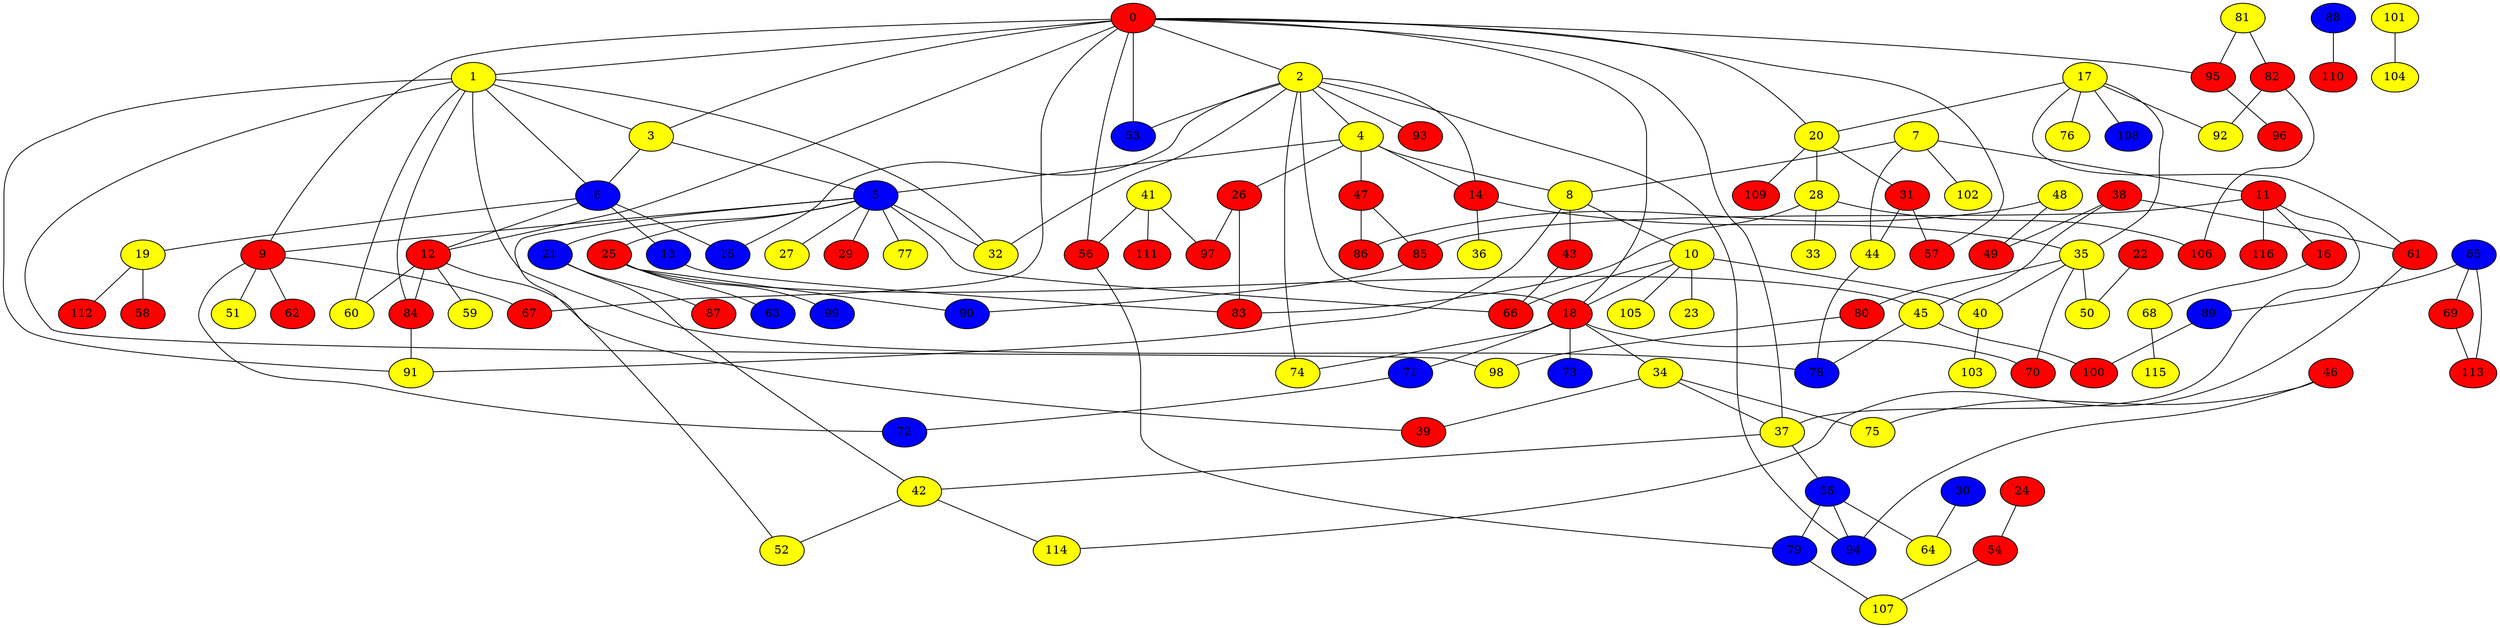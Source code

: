 graph {
0 [style = filled fillcolor = red];
1 [style = filled fillcolor = yellow];
2 [style = filled fillcolor = yellow];
3 [style = filled fillcolor = yellow];
4 [style = filled fillcolor = yellow];
5 [style = filled fillcolor = blue];
6 [style = filled fillcolor = blue];
7 [style = filled fillcolor = yellow];
8 [style = filled fillcolor = yellow];
9 [style = filled fillcolor = red];
10 [style = filled fillcolor = yellow];
11 [style = filled fillcolor = red];
12 [style = filled fillcolor = red];
13 [style = filled fillcolor = blue];
14 [style = filled fillcolor = red];
15 [style = filled fillcolor = blue];
16 [style = filled fillcolor = red];
17 [style = filled fillcolor = yellow];
18 [style = filled fillcolor = red];
19 [style = filled fillcolor = yellow];
20 [style = filled fillcolor = yellow];
21 [style = filled fillcolor = blue];
22 [style = filled fillcolor = red];
23 [style = filled fillcolor = yellow];
24 [style = filled fillcolor = red];
25 [style = filled fillcolor = red];
26 [style = filled fillcolor = red];
27 [style = filled fillcolor = yellow];
28 [style = filled fillcolor = yellow];
29 [style = filled fillcolor = red];
30 [style = filled fillcolor = blue];
31 [style = filled fillcolor = red];
32 [style = filled fillcolor = yellow];
33 [style = filled fillcolor = yellow];
34 [style = filled fillcolor = yellow];
35 [style = filled fillcolor = yellow];
36 [style = filled fillcolor = yellow];
37 [style = filled fillcolor = yellow];
38 [style = filled fillcolor = red];
39 [style = filled fillcolor = red];
40 [style = filled fillcolor = yellow];
41 [style = filled fillcolor = yellow];
42 [style = filled fillcolor = yellow];
43 [style = filled fillcolor = red];
44 [style = filled fillcolor = yellow];
45 [style = filled fillcolor = yellow];
46 [style = filled fillcolor = red];
47 [style = filled fillcolor = red];
48 [style = filled fillcolor = yellow];
49 [style = filled fillcolor = red];
50 [style = filled fillcolor = yellow];
51 [style = filled fillcolor = yellow];
52 [style = filled fillcolor = yellow];
53 [style = filled fillcolor = blue];
54 [style = filled fillcolor = red];
55 [style = filled fillcolor = blue];
56 [style = filled fillcolor = red];
57 [style = filled fillcolor = red];
58 [style = filled fillcolor = red];
59 [style = filled fillcolor = yellow];
60 [style = filled fillcolor = yellow];
61 [style = filled fillcolor = red];
62 [style = filled fillcolor = red];
63 [style = filled fillcolor = blue];
64 [style = filled fillcolor = yellow];
65 [style = filled fillcolor = blue];
66 [style = filled fillcolor = red];
67 [style = filled fillcolor = red];
68 [style = filled fillcolor = yellow];
69 [style = filled fillcolor = red];
70 [style = filled fillcolor = red];
71 [style = filled fillcolor = blue];
72 [style = filled fillcolor = blue];
73 [style = filled fillcolor = blue];
74 [style = filled fillcolor = yellow];
75 [style = filled fillcolor = yellow];
76 [style = filled fillcolor = yellow];
77 [style = filled fillcolor = yellow];
78 [style = filled fillcolor = blue];
79 [style = filled fillcolor = blue];
80 [style = filled fillcolor = red];
81 [style = filled fillcolor = yellow];
82 [style = filled fillcolor = red];
83 [style = filled fillcolor = red];
84 [style = filled fillcolor = red];
85 [style = filled fillcolor = red];
86 [style = filled fillcolor = red];
87 [style = filled fillcolor = red];
88 [style = filled fillcolor = blue];
89 [style = filled fillcolor = blue];
90 [style = filled fillcolor = blue];
91 [style = filled fillcolor = yellow];
92 [style = filled fillcolor = yellow];
93 [style = filled fillcolor = red];
94 [style = filled fillcolor = blue];
95 [style = filled fillcolor = red];
96 [style = filled fillcolor = red];
97 [style = filled fillcolor = red];
98 [style = filled fillcolor = yellow];
99 [style = filled fillcolor = blue];
100 [style = filled fillcolor = red];
101 [style = filled fillcolor = yellow];
102 [style = filled fillcolor = yellow];
103 [style = filled fillcolor = yellow];
104 [style = filled fillcolor = yellow];
105 [style = filled fillcolor = yellow];
106 [style = filled fillcolor = red];
107 [style = filled fillcolor = yellow];
108 [style = filled fillcolor = blue];
109 [style = filled fillcolor = red];
110 [style = filled fillcolor = red];
111 [style = filled fillcolor = red];
112 [style = filled fillcolor = red];
113 [style = filled fillcolor = red];
114 [style = filled fillcolor = yellow];
115 [style = filled fillcolor = yellow];
116 [style = filled fillcolor = red];
0 -- 9;
0 -- 3;
0 -- 2;
0 -- 1;
0 -- 12;
0 -- 18;
0 -- 20;
0 -- 37;
0 -- 53;
0 -- 56;
0 -- 57;
0 -- 67;
0 -- 95;
1 -- 3;
1 -- 6;
1 -- 32;
1 -- 60;
1 -- 78;
1 -- 84;
1 -- 91;
1 -- 98;
2 -- 4;
2 -- 14;
2 -- 15;
2 -- 18;
2 -- 32;
2 -- 53;
2 -- 74;
2 -- 93;
2 -- 94;
3 -- 5;
3 -- 6;
4 -- 5;
4 -- 8;
4 -- 14;
4 -- 26;
4 -- 47;
5 -- 9;
5 -- 21;
5 -- 25;
5 -- 27;
5 -- 29;
5 -- 32;
5 -- 52;
5 -- 66;
5 -- 77;
6 -- 12;
6 -- 13;
6 -- 15;
6 -- 19;
7 -- 8;
7 -- 11;
7 -- 44;
7 -- 102;
8 -- 10;
8 -- 43;
8 -- 91;
9 -- 51;
9 -- 62;
9 -- 67;
9 -- 72;
10 -- 18;
10 -- 23;
10 -- 40;
10 -- 66;
10 -- 105;
11 -- 16;
11 -- 37;
11 -- 85;
11 -- 116;
12 -- 39;
12 -- 59;
12 -- 60;
12 -- 84;
13 -- 83;
14 -- 35;
14 -- 36;
16 -- 68;
17 -- 20;
17 -- 35;
17 -- 61;
17 -- 76;
17 -- 92;
17 -- 108;
18 -- 34;
18 -- 70;
18 -- 71;
18 -- 73;
18 -- 74;
19 -- 58;
19 -- 112;
20 -- 28;
20 -- 31;
20 -- 109;
21 -- 42;
21 -- 87;
22 -- 50;
24 -- 54;
25 -- 45;
25 -- 63;
25 -- 90;
25 -- 99;
26 -- 83;
26 -- 97;
28 -- 33;
28 -- 83;
28 -- 106;
30 -- 64;
31 -- 44;
31 -- 57;
34 -- 37;
34 -- 39;
34 -- 75;
35 -- 40;
35 -- 50;
35 -- 70;
35 -- 80;
37 -- 42;
37 -- 55;
38 -- 45;
38 -- 49;
38 -- 61;
40 -- 103;
41 -- 56;
41 -- 97;
41 -- 111;
42 -- 52;
42 -- 114;
43 -- 66;
44 -- 78;
45 -- 78;
45 -- 100;
46 -- 75;
46 -- 94;
47 -- 85;
47 -- 86;
48 -- 49;
48 -- 86;
54 -- 107;
55 -- 64;
55 -- 79;
55 -- 94;
56 -- 79;
61 -- 114;
65 -- 69;
65 -- 89;
65 -- 113;
68 -- 115;
69 -- 113;
71 -- 72;
79 -- 107;
80 -- 98;
81 -- 82;
81 -- 95;
82 -- 92;
82 -- 106;
84 -- 91;
85 -- 90;
88 -- 110;
89 -- 100;
95 -- 96;
101 -- 104;
}
